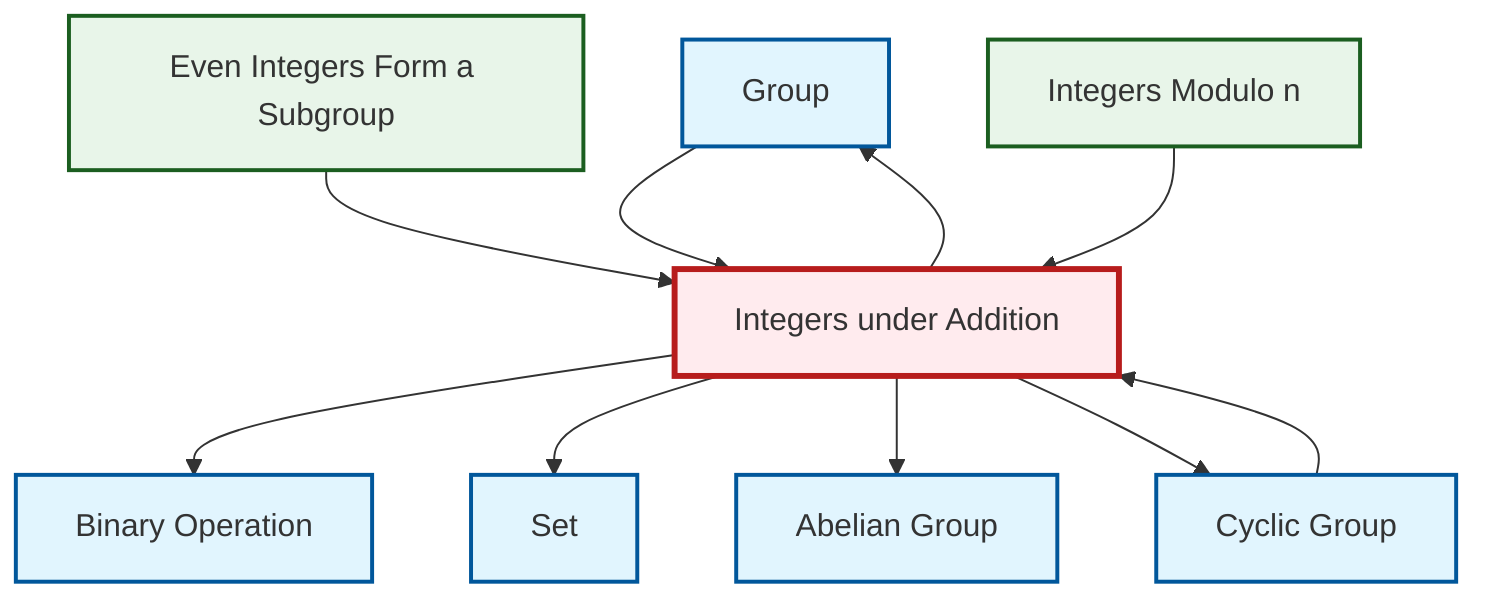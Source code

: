 graph TD
    classDef definition fill:#e1f5fe,stroke:#01579b,stroke-width:2px
    classDef theorem fill:#f3e5f5,stroke:#4a148c,stroke-width:2px
    classDef axiom fill:#fff3e0,stroke:#e65100,stroke-width:2px
    classDef example fill:#e8f5e9,stroke:#1b5e20,stroke-width:2px
    classDef current fill:#ffebee,stroke:#b71c1c,stroke-width:3px
    def-group["Group"]:::definition
    def-abelian-group["Abelian Group"]:::definition
    ex-quotient-integers-mod-n["Integers Modulo n"]:::example
    ex-integers-addition["Integers under Addition"]:::example
    ex-even-integers-subgroup["Even Integers Form a Subgroup"]:::example
    def-cyclic-group["Cyclic Group"]:::definition
    def-binary-operation["Binary Operation"]:::definition
    def-set["Set"]:::definition
    ex-integers-addition --> def-group
    ex-integers-addition --> def-binary-operation
    ex-even-integers-subgroup --> ex-integers-addition
    ex-integers-addition --> def-set
    def-group --> ex-integers-addition
    ex-integers-addition --> def-abelian-group
    def-cyclic-group --> ex-integers-addition
    ex-quotient-integers-mod-n --> ex-integers-addition
    ex-integers-addition --> def-cyclic-group
    class ex-integers-addition current